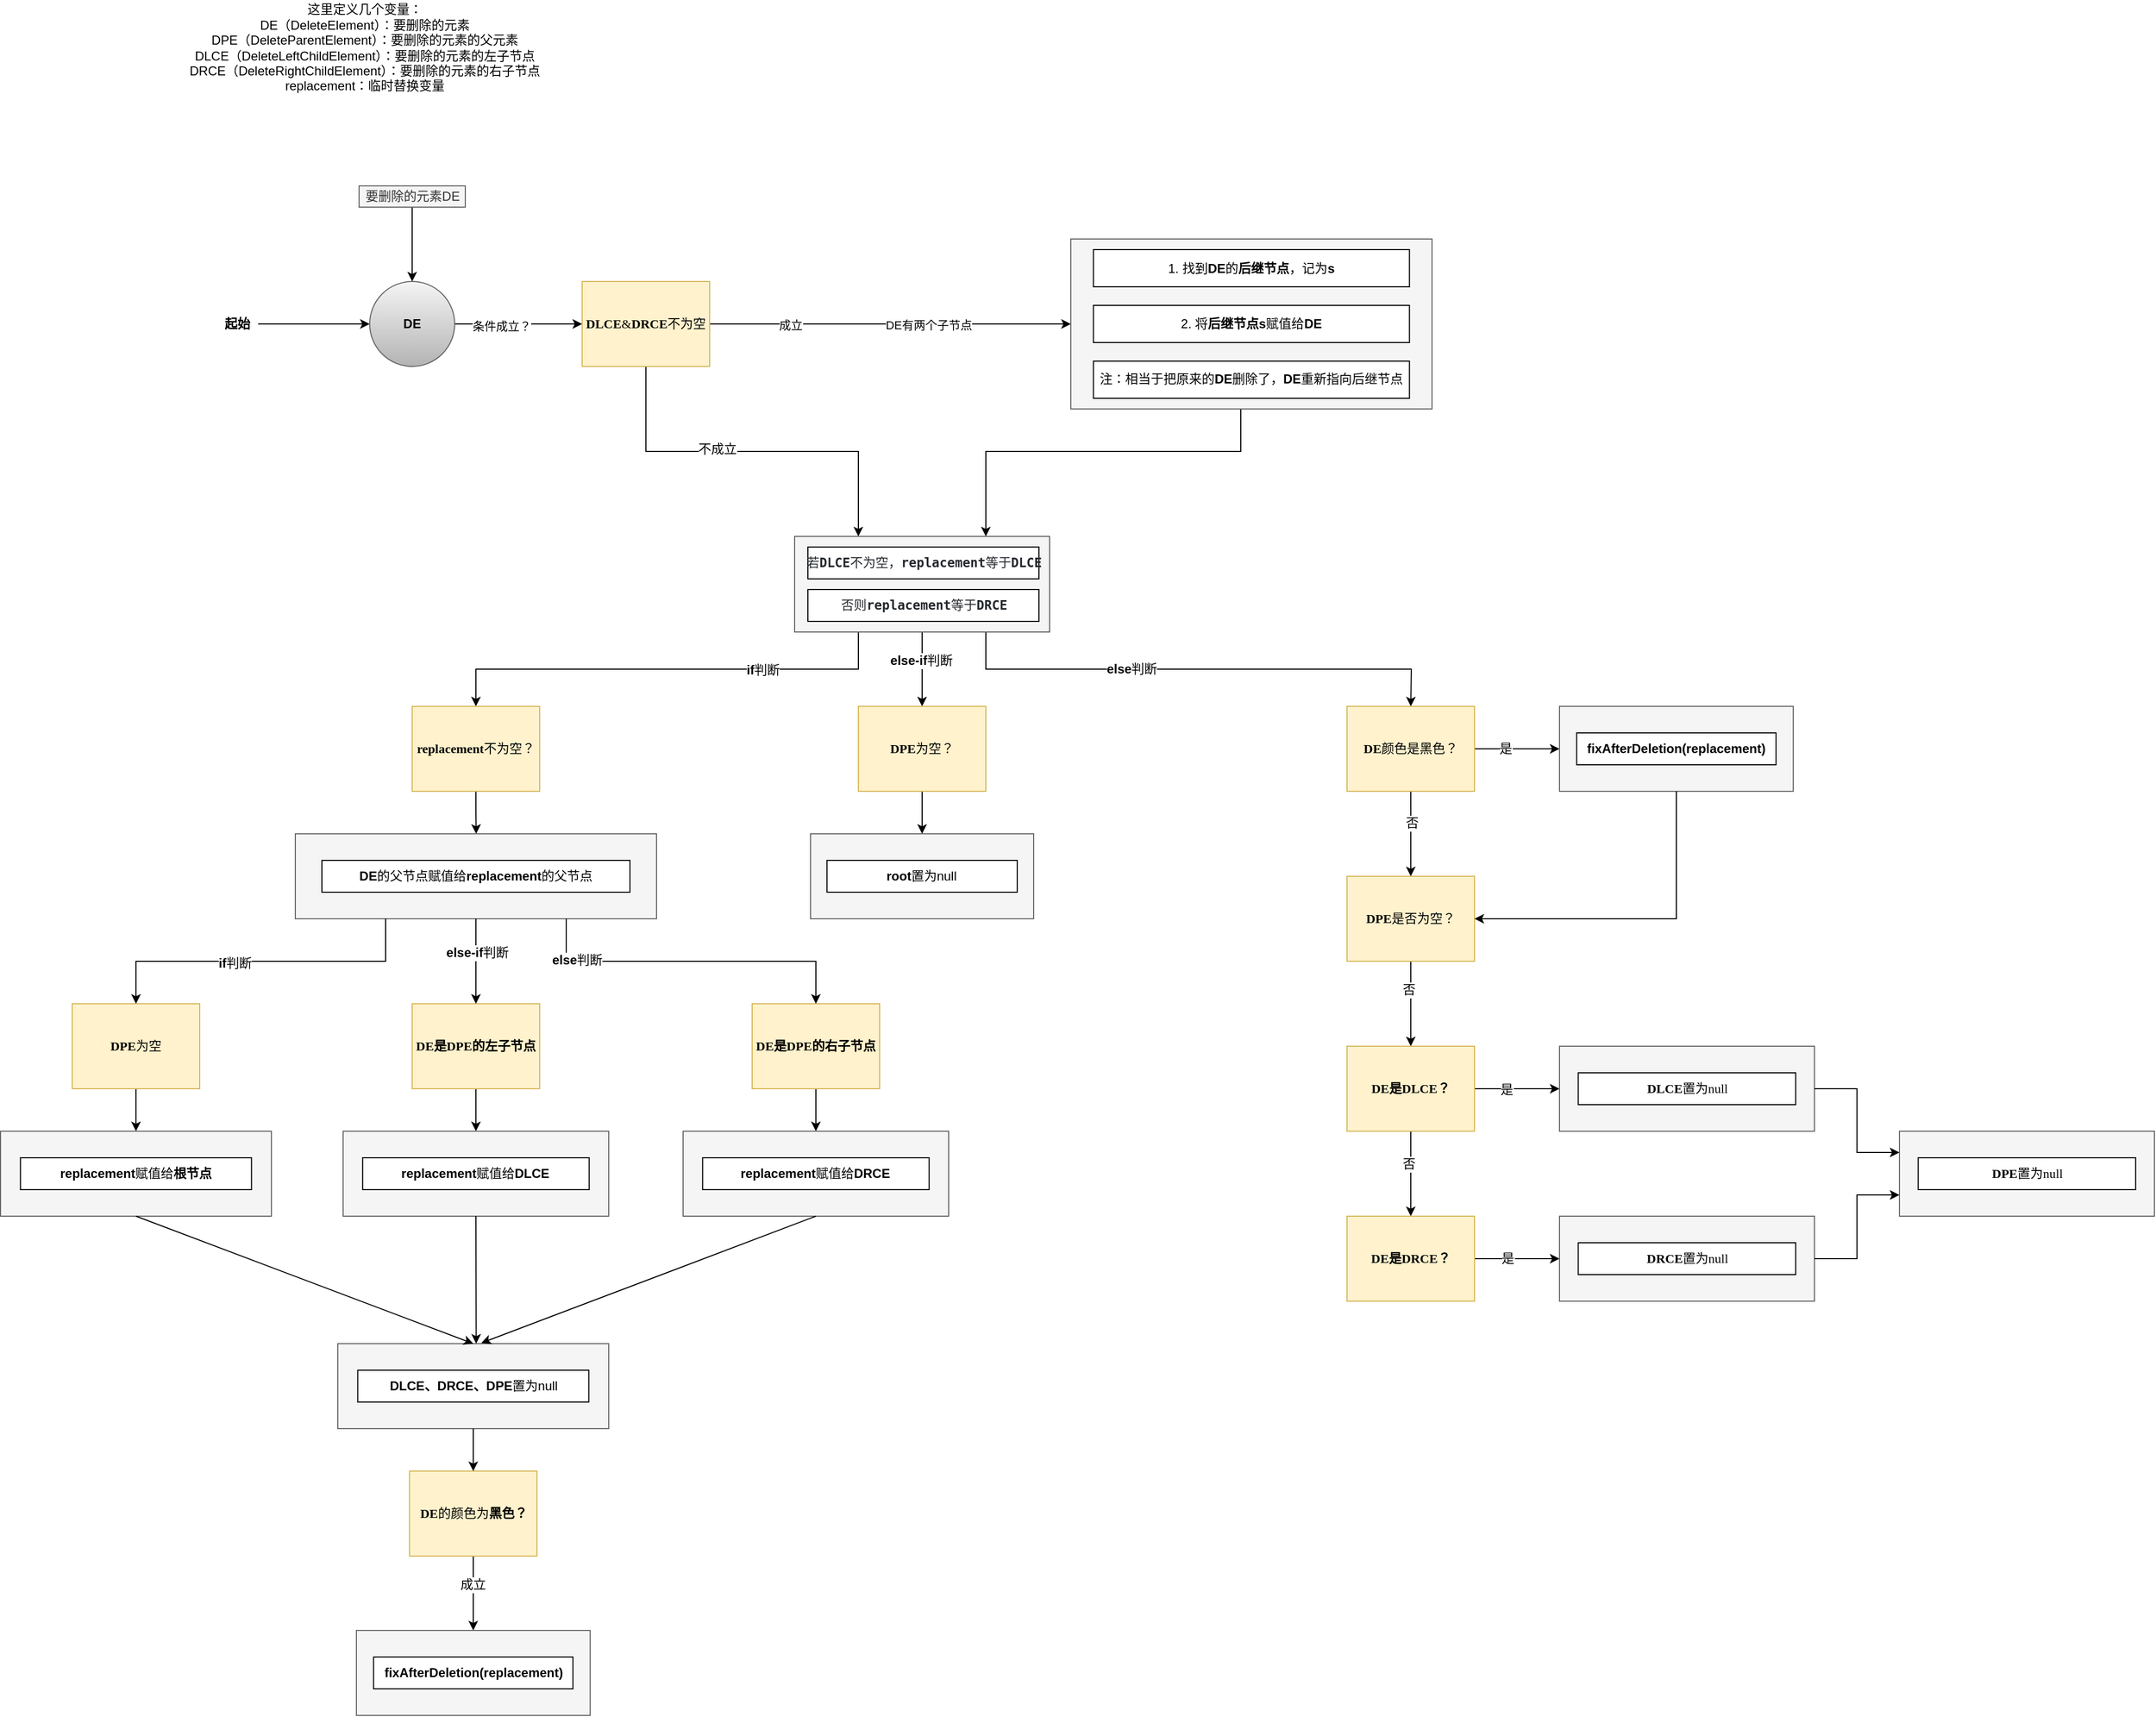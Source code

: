<mxfile version="14.9.0" type="github">
  <diagram id="dqTE0z3j5utBwTfhuuDI" name="第 1 页">
    <mxGraphModel dx="1508" dy="553" grid="1" gridSize="10" guides="1" tooltips="1" connect="1" arrows="1" fold="1" page="0" pageScale="1" pageWidth="827" pageHeight="1169" math="0" shadow="0">
      <root>
        <mxCell id="0" />
        <mxCell id="1" parent="0" />
        <mxCell id="QXMiSGdsMHIv6WNnIhJc-1" value="" style="edgeStyle=orthogonalEdgeStyle;rounded=0;orthogonalLoop=1;jettySize=auto;html=1;fontFamily=Times New Roman;" edge="1" parent="1" source="QXMiSGdsMHIv6WNnIhJc-2" target="QXMiSGdsMHIv6WNnIhJc-7">
          <mxGeometry relative="1" as="geometry" />
        </mxCell>
        <mxCell id="QXMiSGdsMHIv6WNnIhJc-2" value="要删除的元素DE" style="text;html=1;align=center;verticalAlign=middle;resizable=0;points=[];autosize=1;strokeColor=#666666;fillColor=#f5f5f5;fontColor=#333333;" vertex="1" parent="1">
          <mxGeometry x="150" y="230" width="100" height="20" as="geometry" />
        </mxCell>
        <mxCell id="QXMiSGdsMHIv6WNnIhJc-3" value="" style="edgeStyle=orthogonalEdgeStyle;rounded=0;orthogonalLoop=1;jettySize=auto;html=1;fontFamily=Times New Roman;" edge="1" parent="1" source="QXMiSGdsMHIv6WNnIhJc-4" target="QXMiSGdsMHIv6WNnIhJc-7">
          <mxGeometry relative="1" as="geometry" />
        </mxCell>
        <mxCell id="QXMiSGdsMHIv6WNnIhJc-4" value="&lt;font face=&quot;Tahoma&quot;&gt;起始&lt;/font&gt;" style="text;html=1;align=center;verticalAlign=middle;resizable=0;points=[];autosize=1;strokeColor=none;fontStyle=1;spacingTop=0;spacing=0;fontFamily=Times New Roman;" vertex="1" parent="1">
          <mxGeometry x="15" y="350" width="40" height="20" as="geometry" />
        </mxCell>
        <mxCell id="QXMiSGdsMHIv6WNnIhJc-5" value="" style="edgeStyle=orthogonalEdgeStyle;rounded=0;orthogonalLoop=1;jettySize=auto;html=1;fontFamily=Times New Roman;" edge="1" parent="1" source="QXMiSGdsMHIv6WNnIhJc-7">
          <mxGeometry relative="1" as="geometry">
            <mxPoint x="360" y="360" as="targetPoint" />
          </mxGeometry>
        </mxCell>
        <mxCell id="QXMiSGdsMHIv6WNnIhJc-6" value="条件成立？" style="edgeLabel;html=1;align=center;verticalAlign=middle;resizable=0;points=[];fontFamily=Times New Roman;" vertex="1" connectable="0" parent="QXMiSGdsMHIv6WNnIhJc-5">
          <mxGeometry x="-0.272" y="-2" relative="1" as="geometry">
            <mxPoint as="offset" />
          </mxGeometry>
        </mxCell>
        <mxCell id="QXMiSGdsMHIv6WNnIhJc-7" value="DE" style="ellipse;whiteSpace=wrap;html=1;aspect=fixed;fillColor=#f5f5f5;strokeColor=#666666;fontStyle=1;gradientColor=#b3b3b3;" vertex="1" parent="1">
          <mxGeometry x="160" y="320" width="80" height="80" as="geometry" />
        </mxCell>
        <mxCell id="QXMiSGdsMHIv6WNnIhJc-8" value="" style="edgeStyle=orthogonalEdgeStyle;rounded=0;orthogonalLoop=1;jettySize=auto;html=1;entryX=0;entryY=0.5;entryDx=0;entryDy=0;" edge="1" parent="1" source="QXMiSGdsMHIv6WNnIhJc-12">
          <mxGeometry relative="1" as="geometry">
            <mxPoint x="820" y="360.0" as="targetPoint" />
          </mxGeometry>
        </mxCell>
        <mxCell id="QXMiSGdsMHIv6WNnIhJc-9" value="成立" style="edgeLabel;html=1;align=center;verticalAlign=middle;resizable=0;points=[];" vertex="1" connectable="0" parent="QXMiSGdsMHIv6WNnIhJc-8">
          <mxGeometry x="0.208" y="2" relative="1" as="geometry">
            <mxPoint x="-129" y="2" as="offset" />
          </mxGeometry>
        </mxCell>
        <mxCell id="QXMiSGdsMHIv6WNnIhJc-97" value="DE有两个子节点" style="edgeLabel;html=1;align=center;verticalAlign=middle;resizable=0;points=[];" vertex="1" connectable="0" parent="QXMiSGdsMHIv6WNnIhJc-8">
          <mxGeometry x="0.209" relative="1" as="geometry">
            <mxPoint as="offset" />
          </mxGeometry>
        </mxCell>
        <mxCell id="QXMiSGdsMHIv6WNnIhJc-120" style="edgeStyle=orthogonalEdgeStyle;rounded=0;orthogonalLoop=1;jettySize=auto;html=1;exitX=0.5;exitY=1;exitDx=0;exitDy=0;entryX=0.25;entryY=0;entryDx=0;entryDy=0;fontSize=12;" edge="1" parent="1" source="QXMiSGdsMHIv6WNnIhJc-12" target="QXMiSGdsMHIv6WNnIhJc-98">
          <mxGeometry relative="1" as="geometry" />
        </mxCell>
        <mxCell id="QXMiSGdsMHIv6WNnIhJc-121" value="不成立" style="edgeLabel;html=1;align=center;verticalAlign=middle;resizable=0;points=[];fontSize=12;" vertex="1" connectable="0" parent="QXMiSGdsMHIv6WNnIhJc-120">
          <mxGeometry x="-0.183" y="2" relative="1" as="geometry">
            <mxPoint as="offset" />
          </mxGeometry>
        </mxCell>
        <mxCell id="QXMiSGdsMHIv6WNnIhJc-12" value="&lt;b&gt;DLCE&lt;/b&gt;&amp;amp;&lt;b&gt;DRCE&lt;/b&gt;不为空" style="rounded=0;whiteSpace=wrap;html=1;fontFamily=Times New Roman;align=center;fillColor=#fff2cc;strokeColor=#d6b656;" vertex="1" parent="1">
          <mxGeometry x="360" y="320" width="120" height="80" as="geometry" />
        </mxCell>
        <mxCell id="QXMiSGdsMHIv6WNnIhJc-84" value="这里定义几个变量：&lt;br&gt;DE（DeleteElement）：要删除的元素&lt;br&gt;DPE（DeleteParentElement）：要删除的元素的父元素&lt;br&gt;DLCE（DeleteLeftChildElement）：要删除的元素的左子节点&lt;br&gt;DRCE（DeleteRightChildElement）：要删除的元素的右子节点&lt;br&gt;replacement：临时替换变量" style="text;html=1;align=center;verticalAlign=middle;resizable=0;points=[];autosize=1;strokeColor=none;" vertex="1" parent="1">
          <mxGeometry x="-20" y="55" width="350" height="90" as="geometry" />
        </mxCell>
        <mxCell id="QXMiSGdsMHIv6WNnIhJc-122" style="edgeStyle=orthogonalEdgeStyle;rounded=0;orthogonalLoop=1;jettySize=auto;html=1;exitX=0.5;exitY=1;exitDx=0;exitDy=0;entryX=0.75;entryY=0;entryDx=0;entryDy=0;fontSize=12;" edge="1" parent="1" source="QXMiSGdsMHIv6WNnIhJc-86" target="QXMiSGdsMHIv6WNnIhJc-98">
          <mxGeometry relative="1" as="geometry">
            <Array as="points">
              <mxPoint x="980" y="480" />
              <mxPoint x="740" y="480" />
            </Array>
          </mxGeometry>
        </mxCell>
        <mxCell id="QXMiSGdsMHIv6WNnIhJc-113" style="edgeStyle=orthogonalEdgeStyle;rounded=0;orthogonalLoop=1;jettySize=auto;html=1;exitX=0.25;exitY=1;exitDx=0;exitDy=0;entryX=0.5;entryY=0;entryDx=0;entryDy=0;fontSize=12;" edge="1" parent="1" source="QXMiSGdsMHIv6WNnIhJc-98" target="QXMiSGdsMHIv6WNnIhJc-105">
          <mxGeometry relative="1" as="geometry" />
        </mxCell>
        <mxCell id="QXMiSGdsMHIv6WNnIhJc-114" value="&lt;b&gt;if&lt;/b&gt;判断" style="edgeLabel;html=1;align=center;verticalAlign=middle;resizable=0;points=[];fontSize=12;" vertex="1" connectable="0" parent="QXMiSGdsMHIv6WNnIhJc-113">
          <mxGeometry x="-0.417" y="1" relative="1" as="geometry">
            <mxPoint as="offset" />
          </mxGeometry>
        </mxCell>
        <mxCell id="QXMiSGdsMHIv6WNnIhJc-116" style="edgeStyle=orthogonalEdgeStyle;rounded=0;orthogonalLoop=1;jettySize=auto;html=1;exitX=0.5;exitY=1;exitDx=0;exitDy=0;fontSize=12;entryX=0.5;entryY=0;entryDx=0;entryDy=0;" edge="1" parent="1" source="QXMiSGdsMHIv6WNnIhJc-98" target="QXMiSGdsMHIv6WNnIhJc-124">
          <mxGeometry relative="1" as="geometry">
            <mxPoint x="680" y="710" as="targetPoint" />
          </mxGeometry>
        </mxCell>
        <mxCell id="QXMiSGdsMHIv6WNnIhJc-117" value="&lt;b&gt;else-if&lt;/b&gt;判断" style="edgeLabel;html=1;align=center;verticalAlign=middle;resizable=0;points=[];fontSize=12;" vertex="1" connectable="0" parent="QXMiSGdsMHIv6WNnIhJc-116">
          <mxGeometry x="-0.247" y="-1" relative="1" as="geometry">
            <mxPoint as="offset" />
          </mxGeometry>
        </mxCell>
        <mxCell id="QXMiSGdsMHIv6WNnIhJc-118" style="edgeStyle=orthogonalEdgeStyle;rounded=0;orthogonalLoop=1;jettySize=auto;html=1;exitX=0.75;exitY=1;exitDx=0;exitDy=0;entryX=0.5;entryY=0;entryDx=0;entryDy=0;fontSize=12;" edge="1" parent="1" source="QXMiSGdsMHIv6WNnIhJc-98">
          <mxGeometry relative="1" as="geometry">
            <mxPoint x="1140" y="720" as="targetPoint" />
          </mxGeometry>
        </mxCell>
        <mxCell id="QXMiSGdsMHIv6WNnIhJc-119" value="&lt;b&gt;else&lt;/b&gt;判断" style="edgeLabel;html=1;align=center;verticalAlign=middle;resizable=0;points=[];fontSize=12;" vertex="1" connectable="0" parent="QXMiSGdsMHIv6WNnIhJc-118">
          <mxGeometry x="-0.269" relative="1" as="geometry">
            <mxPoint as="offset" />
          </mxGeometry>
        </mxCell>
        <mxCell id="QXMiSGdsMHIv6WNnIhJc-98" value="&lt;pre style=&quot;color: rgb(36 , 41 , 46) ; font-family: &amp;#34;jetbrains mono&amp;#34; , monospace ; font-size: 12px&quot;&gt;&lt;br&gt;&lt;/pre&gt;" style="rounded=0;whiteSpace=wrap;html=1;fillColor=#f5f5f5;strokeColor=#666666;fontColor=#333333;fontSize=12;" vertex="1" parent="1">
          <mxGeometry x="560" y="560" width="240" height="90" as="geometry" />
        </mxCell>
        <mxCell id="QXMiSGdsMHIv6WNnIhJc-130" style="edgeStyle=orthogonalEdgeStyle;rounded=0;orthogonalLoop=1;jettySize=auto;html=1;exitX=0.5;exitY=1;exitDx=0;exitDy=0;fontSize=12;" edge="1" parent="1" source="QXMiSGdsMHIv6WNnIhJc-105">
          <mxGeometry relative="1" as="geometry">
            <mxPoint x="260.241" y="840" as="targetPoint" />
          </mxGeometry>
        </mxCell>
        <mxCell id="QXMiSGdsMHIv6WNnIhJc-105" value="&lt;b&gt;replacement&lt;/b&gt;不为空？" style="rounded=0;whiteSpace=wrap;html=1;fontFamily=Times New Roman;align=center;fillColor=#fff2cc;strokeColor=#d6b656;fontStyle=0" vertex="1" parent="1">
          <mxGeometry x="200" y="720" width="120" height="80" as="geometry" />
        </mxCell>
        <mxCell id="QXMiSGdsMHIv6WNnIhJc-106" value="&lt;pre style=&quot;color: rgb(36 , 41 , 46) ; font-family: &amp;#34;jetbrains mono&amp;#34; , monospace&quot;&gt;若&lt;b&gt;DLCE&lt;/b&gt;不为空，&lt;b&gt;replacement&lt;/b&gt;等于&lt;b&gt;DLCE&lt;/b&gt;&lt;/pre&gt;" style="rounded=0;whiteSpace=wrap;html=1;align=center;" vertex="1" parent="1">
          <mxGeometry x="572.5" y="570" width="217.5" height="30" as="geometry" />
        </mxCell>
        <mxCell id="QXMiSGdsMHIv6WNnIhJc-108" value="&lt;pre style=&quot;color: rgb(36 , 41 , 46) ; font-family: &amp;#34;jetbrains mono&amp;#34; , monospace&quot;&gt;&lt;span style=&quot;white-space: normal&quot;&gt;否则&lt;b&gt;replacement&lt;/b&gt;等于&lt;b&gt;DRCE&lt;/b&gt;&lt;/span&gt;&lt;br&gt;&lt;/pre&gt;" style="rounded=0;whiteSpace=wrap;html=1;align=center;" vertex="1" parent="1">
          <mxGeometry x="572.5" y="610" width="217.5" height="30" as="geometry" />
        </mxCell>
        <mxCell id="QXMiSGdsMHIv6WNnIhJc-179" style="edgeStyle=none;rounded=0;orthogonalLoop=1;jettySize=auto;html=1;exitX=0.5;exitY=1;exitDx=0;exitDy=0;entryX=0.5;entryY=0;entryDx=0;entryDy=0;fontSize=12;" edge="1" parent="1" source="QXMiSGdsMHIv6WNnIhJc-124" target="QXMiSGdsMHIv6WNnIhJc-175">
          <mxGeometry relative="1" as="geometry" />
        </mxCell>
        <mxCell id="QXMiSGdsMHIv6WNnIhJc-124" value="&lt;b&gt;DPE&lt;/b&gt;为空？" style="rounded=0;whiteSpace=wrap;html=1;fontFamily=Times New Roman;align=center;fillColor=#fff2cc;strokeColor=#d6b656;fontStyle=0" vertex="1" parent="1">
          <mxGeometry x="620" y="720" width="120" height="80" as="geometry" />
        </mxCell>
        <mxCell id="QXMiSGdsMHIv6WNnIhJc-126" value="" style="group" vertex="1" connectable="0" parent="1">
          <mxGeometry x="820" y="280" width="340" height="160" as="geometry" />
        </mxCell>
        <mxCell id="QXMiSGdsMHIv6WNnIhJc-86" value="" style="rounded=0;whiteSpace=wrap;html=1;fillColor=#f5f5f5;strokeColor=#666666;fontColor=#333333;" vertex="1" parent="QXMiSGdsMHIv6WNnIhJc-126">
          <mxGeometry width="340" height="160" as="geometry" />
        </mxCell>
        <mxCell id="QXMiSGdsMHIv6WNnIhJc-90" value="1. 找到&lt;b&gt;DE&lt;/b&gt;的&lt;b&gt;后继节点&lt;/b&gt;，记为&lt;b&gt;s&lt;/b&gt;" style="rounded=0;whiteSpace=wrap;html=1;align=center;" vertex="1" parent="QXMiSGdsMHIv6WNnIhJc-126">
          <mxGeometry x="21.25" y="10.003" width="297.5" height="35" as="geometry" />
        </mxCell>
        <mxCell id="QXMiSGdsMHIv6WNnIhJc-92" value="2.&amp;nbsp;将&lt;b&gt;后继节点s&lt;/b&gt;赋值给&lt;b&gt;DE&lt;/b&gt;" style="rounded=0;whiteSpace=wrap;html=1;align=center;" vertex="1" parent="QXMiSGdsMHIv6WNnIhJc-126">
          <mxGeometry x="21.25" y="62.497" width="297.5" height="35" as="geometry" />
        </mxCell>
        <mxCell id="QXMiSGdsMHIv6WNnIhJc-95" value="注：相当于把原来的&lt;b&gt;DE&lt;/b&gt;删除了，&lt;b&gt;DE&lt;/b&gt;重新指向后继节点" style="rounded=0;whiteSpace=wrap;html=1;" vertex="1" parent="QXMiSGdsMHIv6WNnIhJc-126">
          <mxGeometry x="21.25" y="114.997" width="297.5" height="35" as="geometry" />
        </mxCell>
        <mxCell id="QXMiSGdsMHIv6WNnIhJc-127" value="" style="group" vertex="1" connectable="0" parent="1">
          <mxGeometry x="90" y="840" width="340" height="80" as="geometry" />
        </mxCell>
        <mxCell id="QXMiSGdsMHIv6WNnIhJc-123" value="" style="rounded=0;whiteSpace=wrap;html=1;fillColor=#f5f5f5;strokeColor=#666666;fontColor=#333333;" vertex="1" parent="QXMiSGdsMHIv6WNnIhJc-127">
          <mxGeometry width="340" height="80" as="geometry" />
        </mxCell>
        <mxCell id="QXMiSGdsMHIv6WNnIhJc-125" value="&lt;b&gt;DE&lt;/b&gt;的父节点赋值给&lt;b&gt;replacement&lt;/b&gt;的父节点" style="rounded=0;whiteSpace=wrap;html=1;align=center;" vertex="1" parent="QXMiSGdsMHIv6WNnIhJc-127">
          <mxGeometry x="25" y="25" width="290" height="30" as="geometry" />
        </mxCell>
        <mxCell id="QXMiSGdsMHIv6WNnIhJc-154" style="edgeStyle=orthogonalEdgeStyle;rounded=0;orthogonalLoop=1;jettySize=auto;html=1;exitX=0.5;exitY=1;exitDx=0;exitDy=0;entryX=0.5;entryY=0;entryDx=0;entryDy=0;fontSize=12;" edge="1" parent="1" source="QXMiSGdsMHIv6WNnIhJc-131" target="QXMiSGdsMHIv6WNnIhJc-145">
          <mxGeometry relative="1" as="geometry" />
        </mxCell>
        <mxCell id="QXMiSGdsMHIv6WNnIhJc-131" value="&lt;b&gt;DPE&lt;/b&gt;为空" style="rounded=0;whiteSpace=wrap;html=1;fontFamily=Times New Roman;align=center;fillColor=#fff2cc;strokeColor=#d6b656;fontStyle=0" vertex="1" parent="1">
          <mxGeometry x="-120" y="1000" width="120" height="80" as="geometry" />
        </mxCell>
        <mxCell id="QXMiSGdsMHIv6WNnIhJc-155" style="edgeStyle=orthogonalEdgeStyle;rounded=0;orthogonalLoop=1;jettySize=auto;html=1;exitX=0.5;exitY=1;exitDx=0;exitDy=0;entryX=0.5;entryY=0;entryDx=0;entryDy=0;fontSize=12;" edge="1" parent="1" source="QXMiSGdsMHIv6WNnIhJc-132" target="QXMiSGdsMHIv6WNnIhJc-148">
          <mxGeometry relative="1" as="geometry" />
        </mxCell>
        <mxCell id="QXMiSGdsMHIv6WNnIhJc-132" value="&lt;b&gt;DE是DPE的左子节点&lt;/b&gt;" style="rounded=0;whiteSpace=wrap;html=1;fontFamily=Times New Roman;align=center;fillColor=#fff2cc;strokeColor=#d6b656;fontStyle=0" vertex="1" parent="1">
          <mxGeometry x="200" y="1000" width="120" height="80" as="geometry" />
        </mxCell>
        <mxCell id="QXMiSGdsMHIv6WNnIhJc-156" style="edgeStyle=orthogonalEdgeStyle;rounded=0;orthogonalLoop=1;jettySize=auto;html=1;exitX=0.5;exitY=1;exitDx=0;exitDy=0;entryX=0.5;entryY=0;entryDx=0;entryDy=0;fontSize=12;" edge="1" parent="1" source="QXMiSGdsMHIv6WNnIhJc-133" target="QXMiSGdsMHIv6WNnIhJc-151">
          <mxGeometry relative="1" as="geometry" />
        </mxCell>
        <mxCell id="QXMiSGdsMHIv6WNnIhJc-133" value="&lt;b&gt;DE是DPE的右子节点&lt;/b&gt;" style="rounded=0;whiteSpace=wrap;html=1;fontFamily=Times New Roman;align=center;fillColor=#fff2cc;strokeColor=#d6b656;fontStyle=0" vertex="1" parent="1">
          <mxGeometry x="520" y="1000" width="120" height="80" as="geometry" />
        </mxCell>
        <mxCell id="QXMiSGdsMHIv6WNnIhJc-138" style="edgeStyle=orthogonalEdgeStyle;rounded=0;orthogonalLoop=1;jettySize=auto;html=1;exitX=0.25;exitY=1;exitDx=0;exitDy=0;fontSize=12;" edge="1" parent="1" source="QXMiSGdsMHIv6WNnIhJc-123" target="QXMiSGdsMHIv6WNnIhJc-131">
          <mxGeometry relative="1" as="geometry" />
        </mxCell>
        <mxCell id="QXMiSGdsMHIv6WNnIhJc-141" value="&lt;b&gt;if&lt;/b&gt;判断" style="edgeLabel;html=1;align=center;verticalAlign=middle;resizable=0;points=[];fontSize=12;" vertex="1" connectable="0" parent="QXMiSGdsMHIv6WNnIhJc-138">
          <mxGeometry x="0.159" y="2" relative="1" as="geometry">
            <mxPoint as="offset" />
          </mxGeometry>
        </mxCell>
        <mxCell id="QXMiSGdsMHIv6WNnIhJc-139" value="" style="edgeStyle=orthogonalEdgeStyle;rounded=0;orthogonalLoop=1;jettySize=auto;html=1;fontSize=12;" edge="1" parent="1" source="QXMiSGdsMHIv6WNnIhJc-123" target="QXMiSGdsMHIv6WNnIhJc-132">
          <mxGeometry relative="1" as="geometry" />
        </mxCell>
        <mxCell id="QXMiSGdsMHIv6WNnIhJc-142" value="&lt;b&gt;else-if&lt;/b&gt;判断" style="edgeLabel;html=1;align=center;verticalAlign=middle;resizable=0;points=[];fontSize=12;" vertex="1" connectable="0" parent="QXMiSGdsMHIv6WNnIhJc-139">
          <mxGeometry x="-0.216" y="1" relative="1" as="geometry">
            <mxPoint as="offset" />
          </mxGeometry>
        </mxCell>
        <mxCell id="QXMiSGdsMHIv6WNnIhJc-140" style="edgeStyle=orthogonalEdgeStyle;rounded=0;orthogonalLoop=1;jettySize=auto;html=1;exitX=0.75;exitY=1;exitDx=0;exitDy=0;entryX=0.5;entryY=0;entryDx=0;entryDy=0;fontSize=12;" edge="1" parent="1" source="QXMiSGdsMHIv6WNnIhJc-123" target="QXMiSGdsMHIv6WNnIhJc-133">
          <mxGeometry relative="1" as="geometry" />
        </mxCell>
        <mxCell id="QXMiSGdsMHIv6WNnIhJc-143" value="&lt;b&gt;else&lt;/b&gt;判断" style="edgeLabel;html=1;align=center;verticalAlign=middle;resizable=0;points=[];fontSize=12;" vertex="1" connectable="0" parent="QXMiSGdsMHIv6WNnIhJc-140">
          <mxGeometry x="-0.686" y="1" relative="1" as="geometry">
            <mxPoint as="offset" />
          </mxGeometry>
        </mxCell>
        <mxCell id="QXMiSGdsMHIv6WNnIhJc-144" value="" style="group" vertex="1" connectable="0" parent="1">
          <mxGeometry x="-187.5" y="1120" width="255" height="80" as="geometry" />
        </mxCell>
        <mxCell id="QXMiSGdsMHIv6WNnIhJc-145" value="" style="rounded=0;whiteSpace=wrap;html=1;fillColor=#f5f5f5;strokeColor=#666666;fontColor=#333333;" vertex="1" parent="QXMiSGdsMHIv6WNnIhJc-144">
          <mxGeometry width="255.0" height="80" as="geometry" />
        </mxCell>
        <mxCell id="QXMiSGdsMHIv6WNnIhJc-146" value="&lt;b&gt;replacement&lt;/b&gt;赋值给&lt;b&gt;根节点&lt;/b&gt;" style="rounded=0;whiteSpace=wrap;html=1;align=center;" vertex="1" parent="QXMiSGdsMHIv6WNnIhJc-144">
          <mxGeometry x="18.75" y="25" width="217.5" height="30" as="geometry" />
        </mxCell>
        <mxCell id="QXMiSGdsMHIv6WNnIhJc-147" value="" style="group" vertex="1" connectable="0" parent="1">
          <mxGeometry x="135" y="1120" width="250" height="80" as="geometry" />
        </mxCell>
        <mxCell id="QXMiSGdsMHIv6WNnIhJc-148" value="" style="rounded=0;whiteSpace=wrap;html=1;fillColor=#f5f5f5;strokeColor=#666666;fontColor=#333333;" vertex="1" parent="QXMiSGdsMHIv6WNnIhJc-147">
          <mxGeometry width="250.0" height="80" as="geometry" />
        </mxCell>
        <mxCell id="QXMiSGdsMHIv6WNnIhJc-149" value="&lt;b&gt;replacement&lt;/b&gt;赋值给&lt;b&gt;DLCE&lt;/b&gt;" style="rounded=0;whiteSpace=wrap;html=1;align=center;" vertex="1" parent="QXMiSGdsMHIv6WNnIhJc-147">
          <mxGeometry x="18.382" y="25" width="213.235" height="30" as="geometry" />
        </mxCell>
        <mxCell id="QXMiSGdsMHIv6WNnIhJc-150" value="" style="group" vertex="1" connectable="0" parent="1">
          <mxGeometry x="455" y="1120" width="250" height="80" as="geometry" />
        </mxCell>
        <mxCell id="QXMiSGdsMHIv6WNnIhJc-151" value="" style="rounded=0;whiteSpace=wrap;html=1;fillColor=#f5f5f5;strokeColor=#666666;fontColor=#333333;" vertex="1" parent="QXMiSGdsMHIv6WNnIhJc-150">
          <mxGeometry width="250.0" height="80" as="geometry" />
        </mxCell>
        <mxCell id="QXMiSGdsMHIv6WNnIhJc-152" value="&lt;b&gt;replacement&lt;/b&gt;赋值给&lt;b&gt;DRCE&lt;/b&gt;" style="rounded=0;whiteSpace=wrap;html=1;align=center;" vertex="1" parent="QXMiSGdsMHIv6WNnIhJc-150">
          <mxGeometry x="18.382" y="25" width="213.235" height="30" as="geometry" />
        </mxCell>
        <mxCell id="QXMiSGdsMHIv6WNnIhJc-157" value="" style="group" vertex="1" connectable="0" parent="1">
          <mxGeometry x="130" y="1320" width="255" height="80" as="geometry" />
        </mxCell>
        <mxCell id="QXMiSGdsMHIv6WNnIhJc-158" value="" style="rounded=0;whiteSpace=wrap;html=1;fillColor=#f5f5f5;strokeColor=#666666;fontColor=#333333;" vertex="1" parent="QXMiSGdsMHIv6WNnIhJc-157">
          <mxGeometry width="255.0" height="80" as="geometry" />
        </mxCell>
        <mxCell id="QXMiSGdsMHIv6WNnIhJc-159" value="&lt;b&gt;DLCE、DRCE、DPE&lt;/b&gt;置为null" style="rounded=0;whiteSpace=wrap;html=1;align=center;" vertex="1" parent="QXMiSGdsMHIv6WNnIhJc-157">
          <mxGeometry x="18.75" y="25" width="217.5" height="30" as="geometry" />
        </mxCell>
        <mxCell id="QXMiSGdsMHIv6WNnIhJc-160" style="rounded=0;orthogonalLoop=1;jettySize=auto;html=1;exitX=0.5;exitY=1;exitDx=0;exitDy=0;entryX=0.5;entryY=0;entryDx=0;entryDy=0;fontSize=12;" edge="1" parent="1" source="QXMiSGdsMHIv6WNnIhJc-145" target="QXMiSGdsMHIv6WNnIhJc-158">
          <mxGeometry relative="1" as="geometry" />
        </mxCell>
        <mxCell id="QXMiSGdsMHIv6WNnIhJc-161" style="edgeStyle=none;rounded=0;orthogonalLoop=1;jettySize=auto;html=1;exitX=0.5;exitY=1;exitDx=0;exitDy=0;fontSize=12;" edge="1" parent="1" source="QXMiSGdsMHIv6WNnIhJc-148">
          <mxGeometry relative="1" as="geometry">
            <mxPoint x="260.241" y="1320.0" as="targetPoint" />
          </mxGeometry>
        </mxCell>
        <mxCell id="QXMiSGdsMHIv6WNnIhJc-164" style="edgeStyle=none;rounded=0;orthogonalLoop=1;jettySize=auto;html=1;exitX=0.5;exitY=1;exitDx=0;exitDy=0;entryX=0.53;entryY=-0.008;entryDx=0;entryDy=0;entryPerimeter=0;fontSize=12;" edge="1" parent="1" source="QXMiSGdsMHIv6WNnIhJc-151" target="QXMiSGdsMHIv6WNnIhJc-158">
          <mxGeometry relative="1" as="geometry" />
        </mxCell>
        <mxCell id="QXMiSGdsMHIv6WNnIhJc-172" style="edgeStyle=none;rounded=0;orthogonalLoop=1;jettySize=auto;html=1;exitX=0.5;exitY=1;exitDx=0;exitDy=0;entryX=0.5;entryY=0;entryDx=0;entryDy=0;fontSize=12;" edge="1" parent="1" source="QXMiSGdsMHIv6WNnIhJc-165" target="QXMiSGdsMHIv6WNnIhJc-168">
          <mxGeometry relative="1" as="geometry" />
        </mxCell>
        <mxCell id="QXMiSGdsMHIv6WNnIhJc-173" value="成立" style="edgeLabel;html=1;align=center;verticalAlign=middle;resizable=0;points=[];fontSize=12;" vertex="1" connectable="0" parent="QXMiSGdsMHIv6WNnIhJc-172">
          <mxGeometry x="-0.228" y="-1" relative="1" as="geometry">
            <mxPoint as="offset" />
          </mxGeometry>
        </mxCell>
        <mxCell id="QXMiSGdsMHIv6WNnIhJc-165" value="&lt;b&gt;DE&lt;/b&gt;的颜色为&lt;b&gt;黑色？&lt;/b&gt;" style="rounded=0;whiteSpace=wrap;html=1;fontFamily=Times New Roman;align=center;fillColor=#fff2cc;strokeColor=#d6b656;fontStyle=0" vertex="1" parent="1">
          <mxGeometry x="197.5" y="1440" width="120" height="80" as="geometry" />
        </mxCell>
        <mxCell id="QXMiSGdsMHIv6WNnIhJc-166" value="" style="edgeStyle=none;rounded=0;orthogonalLoop=1;jettySize=auto;html=1;fontSize=12;" edge="1" parent="1" source="QXMiSGdsMHIv6WNnIhJc-158" target="QXMiSGdsMHIv6WNnIhJc-165">
          <mxGeometry relative="1" as="geometry" />
        </mxCell>
        <mxCell id="QXMiSGdsMHIv6WNnIhJc-167" value="" style="group" vertex="1" connectable="0" parent="1">
          <mxGeometry x="147.5" y="1590" width="220" height="80" as="geometry" />
        </mxCell>
        <mxCell id="QXMiSGdsMHIv6WNnIhJc-168" value="" style="rounded=0;whiteSpace=wrap;html=1;fillColor=#f5f5f5;strokeColor=#666666;fontColor=#333333;" vertex="1" parent="QXMiSGdsMHIv6WNnIhJc-167">
          <mxGeometry width="220.0" height="80" as="geometry" />
        </mxCell>
        <mxCell id="QXMiSGdsMHIv6WNnIhJc-169" value="&lt;b&gt;fixAfterDeletion(replacement)&lt;/b&gt;" style="rounded=0;whiteSpace=wrap;html=1;align=center;" vertex="1" parent="QXMiSGdsMHIv6WNnIhJc-167">
          <mxGeometry x="16.176" y="25" width="187.647" height="30" as="geometry" />
        </mxCell>
        <mxCell id="QXMiSGdsMHIv6WNnIhJc-174" value="" style="group" vertex="1" connectable="0" parent="1">
          <mxGeometry x="575" y="840" width="210" height="80" as="geometry" />
        </mxCell>
        <mxCell id="QXMiSGdsMHIv6WNnIhJc-175" value="" style="rounded=0;whiteSpace=wrap;html=1;fillColor=#f5f5f5;strokeColor=#666666;fontColor=#333333;" vertex="1" parent="QXMiSGdsMHIv6WNnIhJc-174">
          <mxGeometry width="210" height="80" as="geometry" />
        </mxCell>
        <mxCell id="QXMiSGdsMHIv6WNnIhJc-176" value="&lt;b&gt;root&lt;/b&gt;置为null" style="rounded=0;whiteSpace=wrap;html=1;align=center;" vertex="1" parent="QXMiSGdsMHIv6WNnIhJc-174">
          <mxGeometry x="15.441" y="25" width="179.118" height="30" as="geometry" />
        </mxCell>
        <mxCell id="QXMiSGdsMHIv6WNnIhJc-192" style="edgeStyle=none;rounded=0;orthogonalLoop=1;jettySize=auto;html=1;exitX=1;exitY=0.5;exitDx=0;exitDy=0;entryX=0;entryY=0.5;entryDx=0;entryDy=0;fontSize=12;" edge="1" parent="1" source="QXMiSGdsMHIv6WNnIhJc-183" target="QXMiSGdsMHIv6WNnIhJc-189">
          <mxGeometry relative="1" as="geometry" />
        </mxCell>
        <mxCell id="QXMiSGdsMHIv6WNnIhJc-193" value="是" style="edgeLabel;html=1;align=center;verticalAlign=middle;resizable=0;points=[];fontSize=12;" vertex="1" connectable="0" parent="QXMiSGdsMHIv6WNnIhJc-192">
          <mxGeometry x="-0.274" relative="1" as="geometry">
            <mxPoint as="offset" />
          </mxGeometry>
        </mxCell>
        <mxCell id="QXMiSGdsMHIv6WNnIhJc-195" style="edgeStyle=none;rounded=0;orthogonalLoop=1;jettySize=auto;html=1;entryX=0.5;entryY=0;entryDx=0;entryDy=0;fontSize=12;" edge="1" parent="1" source="QXMiSGdsMHIv6WNnIhJc-183" target="QXMiSGdsMHIv6WNnIhJc-194">
          <mxGeometry relative="1" as="geometry" />
        </mxCell>
        <mxCell id="QXMiSGdsMHIv6WNnIhJc-196" value="否" style="edgeLabel;html=1;align=center;verticalAlign=middle;resizable=0;points=[];fontSize=12;" vertex="1" connectable="0" parent="QXMiSGdsMHIv6WNnIhJc-195">
          <mxGeometry x="-0.249" y="1" relative="1" as="geometry">
            <mxPoint as="offset" />
          </mxGeometry>
        </mxCell>
        <mxCell id="QXMiSGdsMHIv6WNnIhJc-183" value="&lt;b&gt;DE&lt;/b&gt;颜色是黑色？" style="rounded=0;whiteSpace=wrap;html=1;fontFamily=Times New Roman;align=center;fillColor=#fff2cc;strokeColor=#d6b656;fontStyle=0" vertex="1" parent="1">
          <mxGeometry x="1080" y="720" width="120" height="80" as="geometry" />
        </mxCell>
        <mxCell id="QXMiSGdsMHIv6WNnIhJc-188" value="" style="group" vertex="1" connectable="0" parent="1">
          <mxGeometry x="1280" y="720" width="220" height="80" as="geometry" />
        </mxCell>
        <mxCell id="QXMiSGdsMHIv6WNnIhJc-189" value="" style="rounded=0;whiteSpace=wrap;html=1;fillColor=#f5f5f5;strokeColor=#666666;fontColor=#333333;" vertex="1" parent="QXMiSGdsMHIv6WNnIhJc-188">
          <mxGeometry width="220.0" height="80" as="geometry" />
        </mxCell>
        <mxCell id="QXMiSGdsMHIv6WNnIhJc-190" value="&lt;b&gt;fixAfterDeletion(replacement)&lt;/b&gt;" style="rounded=0;whiteSpace=wrap;html=1;align=center;" vertex="1" parent="QXMiSGdsMHIv6WNnIhJc-188">
          <mxGeometry x="16.176" y="25" width="187.647" height="30" as="geometry" />
        </mxCell>
        <mxCell id="QXMiSGdsMHIv6WNnIhJc-200" value="" style="edgeStyle=orthogonalEdgeStyle;rounded=0;orthogonalLoop=1;jettySize=auto;html=1;fontSize=12;" edge="1" parent="1" source="QXMiSGdsMHIv6WNnIhJc-194" target="QXMiSGdsMHIv6WNnIhJc-199">
          <mxGeometry relative="1" as="geometry" />
        </mxCell>
        <mxCell id="QXMiSGdsMHIv6WNnIhJc-201" value="否" style="edgeLabel;html=1;align=center;verticalAlign=middle;resizable=0;points=[];fontSize=12;" vertex="1" connectable="0" parent="QXMiSGdsMHIv6WNnIhJc-200">
          <mxGeometry x="-0.332" y="-2" relative="1" as="geometry">
            <mxPoint as="offset" />
          </mxGeometry>
        </mxCell>
        <mxCell id="QXMiSGdsMHIv6WNnIhJc-194" value="&lt;b&gt;DPE&lt;/b&gt;是否为空？" style="rounded=0;whiteSpace=wrap;html=1;fontFamily=Times New Roman;align=center;fillColor=#fff2cc;strokeColor=#d6b656;fontStyle=0" vertex="1" parent="1">
          <mxGeometry x="1080" y="880" width="120" height="80" as="geometry" />
        </mxCell>
        <mxCell id="QXMiSGdsMHIv6WNnIhJc-198" style="edgeStyle=orthogonalEdgeStyle;rounded=0;orthogonalLoop=1;jettySize=auto;html=1;exitX=0.5;exitY=1;exitDx=0;exitDy=0;entryX=1;entryY=0.5;entryDx=0;entryDy=0;fontSize=12;" edge="1" parent="1" source="QXMiSGdsMHIv6WNnIhJc-189" target="QXMiSGdsMHIv6WNnIhJc-194">
          <mxGeometry relative="1" as="geometry" />
        </mxCell>
        <mxCell id="QXMiSGdsMHIv6WNnIhJc-203" value="" style="edgeStyle=orthogonalEdgeStyle;rounded=0;orthogonalLoop=1;jettySize=auto;html=1;fontSize=12;" edge="1" parent="1" source="QXMiSGdsMHIv6WNnIhJc-199">
          <mxGeometry relative="1" as="geometry">
            <mxPoint x="1280" y="1080" as="targetPoint" />
          </mxGeometry>
        </mxCell>
        <mxCell id="QXMiSGdsMHIv6WNnIhJc-204" value="是" style="edgeLabel;html=1;align=center;verticalAlign=middle;resizable=0;points=[];fontSize=12;" vertex="1" connectable="0" parent="QXMiSGdsMHIv6WNnIhJc-203">
          <mxGeometry x="-0.253" y="-1" relative="1" as="geometry">
            <mxPoint as="offset" />
          </mxGeometry>
        </mxCell>
        <mxCell id="QXMiSGdsMHIv6WNnIhJc-207" style="edgeStyle=orthogonalEdgeStyle;rounded=0;orthogonalLoop=1;jettySize=auto;html=1;exitX=0.5;exitY=1;exitDx=0;exitDy=0;entryX=0.5;entryY=0;entryDx=0;entryDy=0;fontSize=12;" edge="1" parent="1" source="QXMiSGdsMHIv6WNnIhJc-199" target="QXMiSGdsMHIv6WNnIhJc-206">
          <mxGeometry relative="1" as="geometry" />
        </mxCell>
        <mxCell id="QXMiSGdsMHIv6WNnIhJc-208" value="否" style="edgeLabel;html=1;align=center;verticalAlign=middle;resizable=0;points=[];fontSize=12;" vertex="1" connectable="0" parent="QXMiSGdsMHIv6WNnIhJc-207">
          <mxGeometry x="-0.221" y="-2" relative="1" as="geometry">
            <mxPoint as="offset" />
          </mxGeometry>
        </mxCell>
        <mxCell id="QXMiSGdsMHIv6WNnIhJc-199" value="&lt;b&gt;DE是DLCE？&lt;/b&gt;" style="rounded=0;whiteSpace=wrap;html=1;fontFamily=Times New Roman;align=center;fillColor=#fff2cc;strokeColor=#d6b656;fontStyle=0" vertex="1" parent="1">
          <mxGeometry x="1080" y="1040" width="120" height="80" as="geometry" />
        </mxCell>
        <mxCell id="QXMiSGdsMHIv6WNnIhJc-210" value="" style="edgeStyle=orthogonalEdgeStyle;rounded=0;orthogonalLoop=1;jettySize=auto;html=1;fontSize=12;" edge="1" parent="1" source="QXMiSGdsMHIv6WNnIhJc-206">
          <mxGeometry relative="1" as="geometry">
            <mxPoint x="1280" y="1240" as="targetPoint" />
          </mxGeometry>
        </mxCell>
        <mxCell id="QXMiSGdsMHIv6WNnIhJc-211" value="是" style="edgeLabel;html=1;align=center;verticalAlign=middle;resizable=0;points=[];fontSize=12;" vertex="1" connectable="0" parent="QXMiSGdsMHIv6WNnIhJc-210">
          <mxGeometry x="-0.232" relative="1" as="geometry">
            <mxPoint as="offset" />
          </mxGeometry>
        </mxCell>
        <mxCell id="QXMiSGdsMHIv6WNnIhJc-206" value="&lt;b&gt;DE是DRCE？&lt;/b&gt;" style="rounded=0;whiteSpace=wrap;html=1;fontFamily=Times New Roman;align=center;fillColor=#fff2cc;strokeColor=#d6b656;fontStyle=0" vertex="1" parent="1">
          <mxGeometry x="1080" y="1200" width="120" height="80" as="geometry" />
        </mxCell>
        <mxCell id="QXMiSGdsMHIv6WNnIhJc-212" value="" style="group" vertex="1" connectable="0" parent="1">
          <mxGeometry x="1280" y="1040" width="240" height="80" as="geometry" />
        </mxCell>
        <mxCell id="QXMiSGdsMHIv6WNnIhJc-213" value="" style="rounded=0;whiteSpace=wrap;html=1;fillColor=#f5f5f5;strokeColor=#666666;fontColor=#333333;" vertex="1" parent="QXMiSGdsMHIv6WNnIhJc-212">
          <mxGeometry width="240.0" height="80" as="geometry" />
        </mxCell>
        <mxCell id="QXMiSGdsMHIv6WNnIhJc-214" value="&lt;b style=&quot;font-family: &amp;#34;times new roman&amp;#34;&quot;&gt;DLCE&lt;/b&gt;&lt;span style=&quot;font-family: &amp;#34;times new roman&amp;#34;&quot;&gt;置为null&lt;/span&gt;" style="rounded=0;whiteSpace=wrap;html=1;align=center;" vertex="1" parent="QXMiSGdsMHIv6WNnIhJc-212">
          <mxGeometry x="17.647" y="25" width="204.706" height="30" as="geometry" />
        </mxCell>
        <mxCell id="QXMiSGdsMHIv6WNnIhJc-215" value="" style="group" vertex="1" connectable="0" parent="1">
          <mxGeometry x="1280" y="1200" width="240" height="80" as="geometry" />
        </mxCell>
        <mxCell id="QXMiSGdsMHIv6WNnIhJc-216" value="" style="rounded=0;whiteSpace=wrap;html=1;fillColor=#f5f5f5;strokeColor=#666666;fontColor=#333333;" vertex="1" parent="QXMiSGdsMHIv6WNnIhJc-215">
          <mxGeometry width="240.0" height="80" as="geometry" />
        </mxCell>
        <mxCell id="QXMiSGdsMHIv6WNnIhJc-217" value="&lt;b style=&quot;font-family: &amp;#34;times new roman&amp;#34;&quot;&gt;DRCE&lt;/b&gt;&lt;span style=&quot;font-family: &amp;#34;times new roman&amp;#34;&quot;&gt;置为null&lt;/span&gt;" style="rounded=0;whiteSpace=wrap;html=1;align=center;" vertex="1" parent="QXMiSGdsMHIv6WNnIhJc-215">
          <mxGeometry x="17.647" y="25" width="204.706" height="30" as="geometry" />
        </mxCell>
        <mxCell id="QXMiSGdsMHIv6WNnIhJc-219" value="" style="group" vertex="1" connectable="0" parent="1">
          <mxGeometry x="1600" y="1120" width="240" height="80" as="geometry" />
        </mxCell>
        <mxCell id="QXMiSGdsMHIv6WNnIhJc-220" value="" style="rounded=0;whiteSpace=wrap;html=1;fillColor=#f5f5f5;strokeColor=#666666;fontColor=#333333;" vertex="1" parent="QXMiSGdsMHIv6WNnIhJc-219">
          <mxGeometry width="240.0" height="80" as="geometry" />
        </mxCell>
        <mxCell id="QXMiSGdsMHIv6WNnIhJc-221" value="&lt;font face=&quot;times new roman&quot;&gt;&lt;b&gt;DPE&lt;/b&gt;置为null&lt;/font&gt;" style="rounded=0;whiteSpace=wrap;html=1;align=center;" vertex="1" parent="QXMiSGdsMHIv6WNnIhJc-219">
          <mxGeometry x="17.647" y="25" width="204.706" height="30" as="geometry" />
        </mxCell>
        <mxCell id="QXMiSGdsMHIv6WNnIhJc-222" style="edgeStyle=orthogonalEdgeStyle;rounded=0;orthogonalLoop=1;jettySize=auto;html=1;exitX=1;exitY=0.5;exitDx=0;exitDy=0;entryX=0;entryY=0.25;entryDx=0;entryDy=0;fontSize=12;" edge="1" parent="1" source="QXMiSGdsMHIv6WNnIhJc-213" target="QXMiSGdsMHIv6WNnIhJc-220">
          <mxGeometry relative="1" as="geometry" />
        </mxCell>
        <mxCell id="QXMiSGdsMHIv6WNnIhJc-223" style="edgeStyle=orthogonalEdgeStyle;rounded=0;orthogonalLoop=1;jettySize=auto;html=1;exitX=1;exitY=0.5;exitDx=0;exitDy=0;entryX=0;entryY=0.75;entryDx=0;entryDy=0;fontSize=12;" edge="1" parent="1" source="QXMiSGdsMHIv6WNnIhJc-216" target="QXMiSGdsMHIv6WNnIhJc-220">
          <mxGeometry relative="1" as="geometry" />
        </mxCell>
      </root>
    </mxGraphModel>
  </diagram>
</mxfile>
